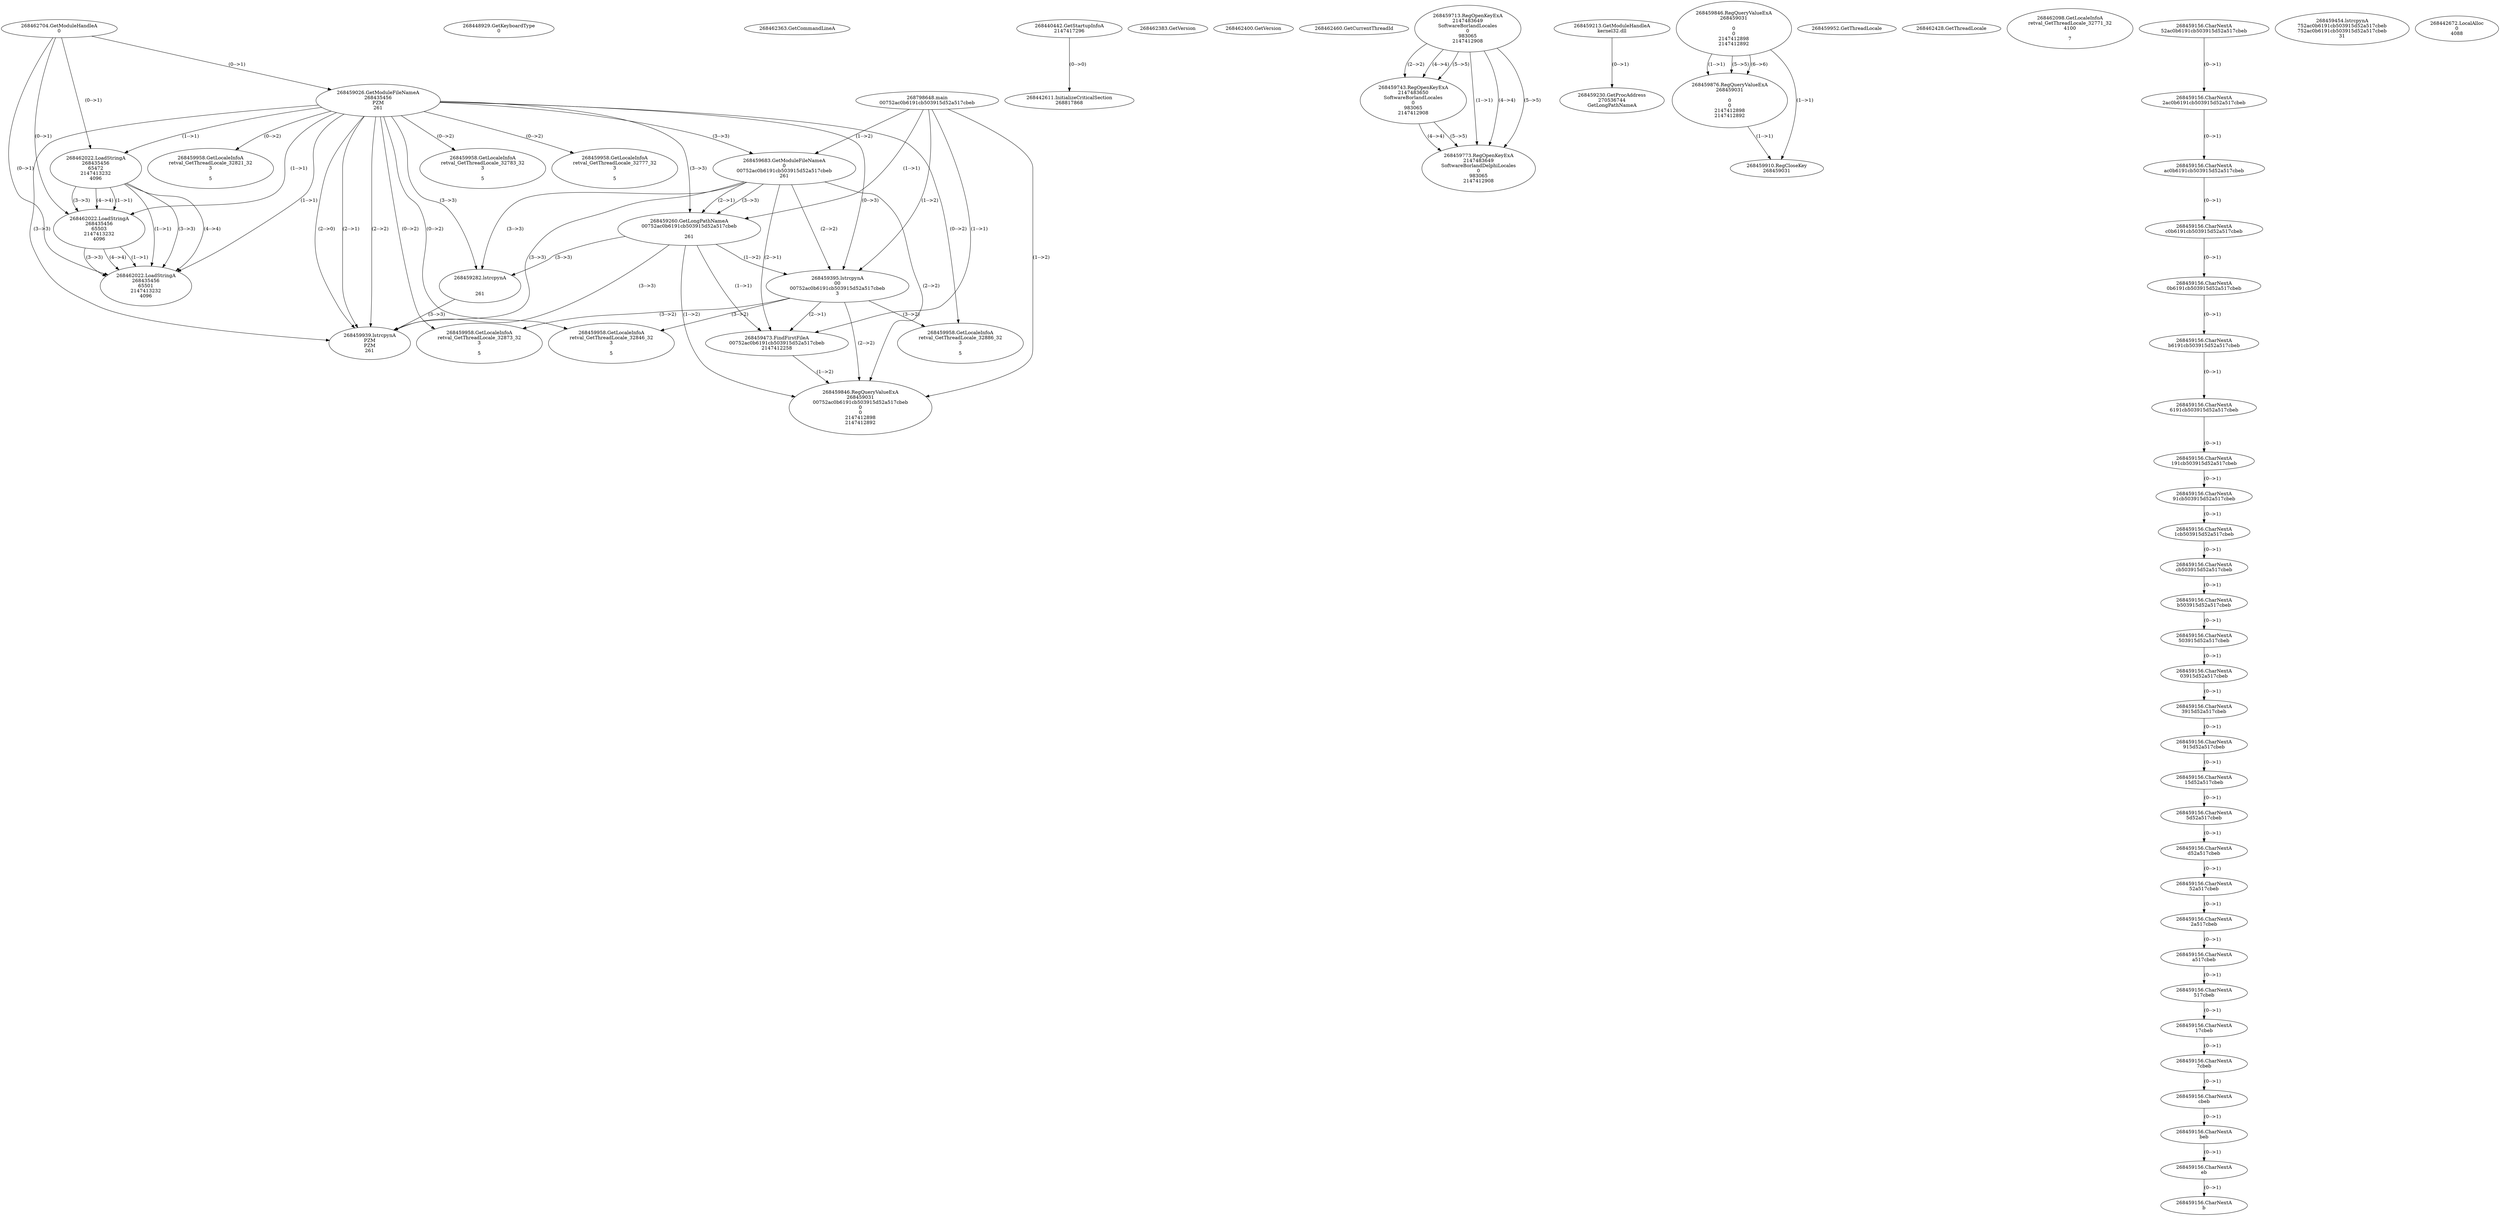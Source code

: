 // Global SCDG with merge call
digraph {
	0 [label="268798648.main
00752ac0b6191cb503915d52a517cbeb"]
	1 [label="268462704.GetModuleHandleA
0"]
	2 [label="268448929.GetKeyboardType
0"]
	3 [label="268462363.GetCommandLineA
"]
	4 [label="268440442.GetStartupInfoA
2147417296"]
	5 [label="268462383.GetVersion
"]
	6 [label="268462400.GetVersion
"]
	7 [label="268462460.GetCurrentThreadId
"]
	8 [label="268459026.GetModuleFileNameA
268435456
PZM
261"]
	1 -> 8 [label="(0-->1)"]
	9 [label="268459683.GetModuleFileNameA
0
00752ac0b6191cb503915d52a517cbeb
261"]
	0 -> 9 [label="(1-->2)"]
	8 -> 9 [label="(3-->3)"]
	10 [label="268459713.RegOpenKeyExA
2147483649
Software\Borland\Locales
0
983065
2147412908"]
	11 [label="268459743.RegOpenKeyExA
2147483650
Software\Borland\Locales
0
983065
2147412908"]
	10 -> 11 [label="(2-->2)"]
	10 -> 11 [label="(4-->4)"]
	10 -> 11 [label="(5-->5)"]
	12 [label="268459773.RegOpenKeyExA
2147483649
Software\Borland\Delphi\Locales
0
983065
2147412908"]
	10 -> 12 [label="(1-->1)"]
	10 -> 12 [label="(4-->4)"]
	11 -> 12 [label="(4-->4)"]
	10 -> 12 [label="(5-->5)"]
	11 -> 12 [label="(5-->5)"]
	13 [label="268459213.GetModuleHandleA
kernel32.dll"]
	14 [label="268459230.GetProcAddress
270536744
GetLongPathNameA"]
	13 -> 14 [label="(0-->1)"]
	15 [label="268459260.GetLongPathNameA
00752ac0b6191cb503915d52a517cbeb

261"]
	0 -> 15 [label="(1-->1)"]
	9 -> 15 [label="(2-->1)"]
	8 -> 15 [label="(3-->3)"]
	9 -> 15 [label="(3-->3)"]
	16 [label="268459282.lstrcpynA


261"]
	8 -> 16 [label="(3-->3)"]
	9 -> 16 [label="(3-->3)"]
	15 -> 16 [label="(3-->3)"]
	17 [label="268459846.RegQueryValueExA
268459031

0
0
2147412898
2147412892"]
	18 [label="268459876.RegQueryValueExA
268459031

0
0
2147412898
2147412892"]
	17 -> 18 [label="(1-->1)"]
	17 -> 18 [label="(5-->5)"]
	17 -> 18 [label="(6-->6)"]
	19 [label="268459910.RegCloseKey
268459031"]
	17 -> 19 [label="(1-->1)"]
	18 -> 19 [label="(1-->1)"]
	20 [label="268459939.lstrcpynA
PZM
PZM
261"]
	8 -> 20 [label="(2-->1)"]
	8 -> 20 [label="(2-->2)"]
	8 -> 20 [label="(3-->3)"]
	9 -> 20 [label="(3-->3)"]
	15 -> 20 [label="(3-->3)"]
	16 -> 20 [label="(3-->3)"]
	8 -> 20 [label="(2-->0)"]
	21 [label="268459952.GetThreadLocale
"]
	22 [label="268459958.GetLocaleInfoA
retval_GetThreadLocale_32821_32
3

5"]
	8 -> 22 [label="(0-->2)"]
	23 [label="268462022.LoadStringA
268435456
65472
2147413232
4096"]
	1 -> 23 [label="(0-->1)"]
	8 -> 23 [label="(1-->1)"]
	24 [label="268462022.LoadStringA
268435456
65503
2147413232
4096"]
	1 -> 24 [label="(0-->1)"]
	8 -> 24 [label="(1-->1)"]
	23 -> 24 [label="(1-->1)"]
	23 -> 24 [label="(3-->3)"]
	23 -> 24 [label="(4-->4)"]
	25 [label="268462428.GetThreadLocale
"]
	26 [label="268462098.GetLocaleInfoA
retval_GetThreadLocale_32771_32
4100

7"]
	27 [label="268459395.lstrcpynA
00
00752ac0b6191cb503915d52a517cbeb
3"]
	0 -> 27 [label="(1-->2)"]
	9 -> 27 [label="(2-->2)"]
	15 -> 27 [label="(1-->2)"]
	8 -> 27 [label="(0-->3)"]
	28 [label="268459156.CharNextA
52ac0b6191cb503915d52a517cbeb"]
	29 [label="268459156.CharNextA
2ac0b6191cb503915d52a517cbeb"]
	28 -> 29 [label="(0-->1)"]
	30 [label="268459156.CharNextA
ac0b6191cb503915d52a517cbeb"]
	29 -> 30 [label="(0-->1)"]
	31 [label="268459156.CharNextA
c0b6191cb503915d52a517cbeb"]
	30 -> 31 [label="(0-->1)"]
	32 [label="268459156.CharNextA
0b6191cb503915d52a517cbeb"]
	31 -> 32 [label="(0-->1)"]
	33 [label="268459156.CharNextA
b6191cb503915d52a517cbeb"]
	32 -> 33 [label="(0-->1)"]
	34 [label="268459156.CharNextA
6191cb503915d52a517cbeb"]
	33 -> 34 [label="(0-->1)"]
	35 [label="268459156.CharNextA
191cb503915d52a517cbeb"]
	34 -> 35 [label="(0-->1)"]
	36 [label="268459156.CharNextA
91cb503915d52a517cbeb"]
	35 -> 36 [label="(0-->1)"]
	37 [label="268459156.CharNextA
1cb503915d52a517cbeb"]
	36 -> 37 [label="(0-->1)"]
	38 [label="268459156.CharNextA
cb503915d52a517cbeb"]
	37 -> 38 [label="(0-->1)"]
	39 [label="268459156.CharNextA
b503915d52a517cbeb"]
	38 -> 39 [label="(0-->1)"]
	40 [label="268459156.CharNextA
503915d52a517cbeb"]
	39 -> 40 [label="(0-->1)"]
	41 [label="268459156.CharNextA
03915d52a517cbeb"]
	40 -> 41 [label="(0-->1)"]
	42 [label="268459156.CharNextA
3915d52a517cbeb"]
	41 -> 42 [label="(0-->1)"]
	43 [label="268459156.CharNextA
915d52a517cbeb"]
	42 -> 43 [label="(0-->1)"]
	44 [label="268459156.CharNextA
15d52a517cbeb"]
	43 -> 44 [label="(0-->1)"]
	45 [label="268459156.CharNextA
5d52a517cbeb"]
	44 -> 45 [label="(0-->1)"]
	46 [label="268459156.CharNextA
d52a517cbeb"]
	45 -> 46 [label="(0-->1)"]
	47 [label="268459156.CharNextA
52a517cbeb"]
	46 -> 47 [label="(0-->1)"]
	48 [label="268459156.CharNextA
2a517cbeb"]
	47 -> 48 [label="(0-->1)"]
	49 [label="268459156.CharNextA
a517cbeb"]
	48 -> 49 [label="(0-->1)"]
	50 [label="268459156.CharNextA
517cbeb"]
	49 -> 50 [label="(0-->1)"]
	51 [label="268459156.CharNextA
17cbeb"]
	50 -> 51 [label="(0-->1)"]
	52 [label="268459156.CharNextA
7cbeb"]
	51 -> 52 [label="(0-->1)"]
	53 [label="268459156.CharNextA
cbeb"]
	52 -> 53 [label="(0-->1)"]
	54 [label="268459156.CharNextA
beb"]
	53 -> 54 [label="(0-->1)"]
	55 [label="268459156.CharNextA
eb"]
	54 -> 55 [label="(0-->1)"]
	56 [label="268459156.CharNextA
b"]
	55 -> 56 [label="(0-->1)"]
	57 [label="268459454.lstrcpynA
752ac0b6191cb503915d52a517cbeb
752ac0b6191cb503915d52a517cbeb
31"]
	58 [label="268459473.FindFirstFileA
00752ac0b6191cb503915d52a517cbeb
2147412258"]
	0 -> 58 [label="(1-->1)"]
	9 -> 58 [label="(2-->1)"]
	15 -> 58 [label="(1-->1)"]
	27 -> 58 [label="(2-->1)"]
	59 [label="268459846.RegQueryValueExA
268459031
00752ac0b6191cb503915d52a517cbeb
0
0
2147412898
2147412892"]
	0 -> 59 [label="(1-->2)"]
	9 -> 59 [label="(2-->2)"]
	15 -> 59 [label="(1-->2)"]
	27 -> 59 [label="(2-->2)"]
	58 -> 59 [label="(1-->2)"]
	60 [label="268459958.GetLocaleInfoA
retval_GetThreadLocale_32873_32
3

5"]
	8 -> 60 [label="(0-->2)"]
	27 -> 60 [label="(3-->2)"]
	61 [label="268442611.InitializeCriticalSection
268817868"]
	4 -> 61 [label="(0-->0)"]
	62 [label="268442672.LocalAlloc
0
4088"]
	63 [label="268459958.GetLocaleInfoA
retval_GetThreadLocale_32846_32
3

5"]
	8 -> 63 [label="(0-->2)"]
	27 -> 63 [label="(3-->2)"]
	64 [label="268459958.GetLocaleInfoA
retval_GetThreadLocale_32783_32
3

5"]
	8 -> 64 [label="(0-->2)"]
	65 [label="268462022.LoadStringA
268435456
65501
2147413232
4096"]
	1 -> 65 [label="(0-->1)"]
	8 -> 65 [label="(1-->1)"]
	23 -> 65 [label="(1-->1)"]
	24 -> 65 [label="(1-->1)"]
	23 -> 65 [label="(3-->3)"]
	24 -> 65 [label="(3-->3)"]
	23 -> 65 [label="(4-->4)"]
	24 -> 65 [label="(4-->4)"]
	66 [label="268459958.GetLocaleInfoA
retval_GetThreadLocale_32777_32
3

5"]
	8 -> 66 [label="(0-->2)"]
	67 [label="268459958.GetLocaleInfoA
retval_GetThreadLocale_32886_32
3

5"]
	8 -> 67 [label="(0-->2)"]
	27 -> 67 [label="(3-->2)"]
}

